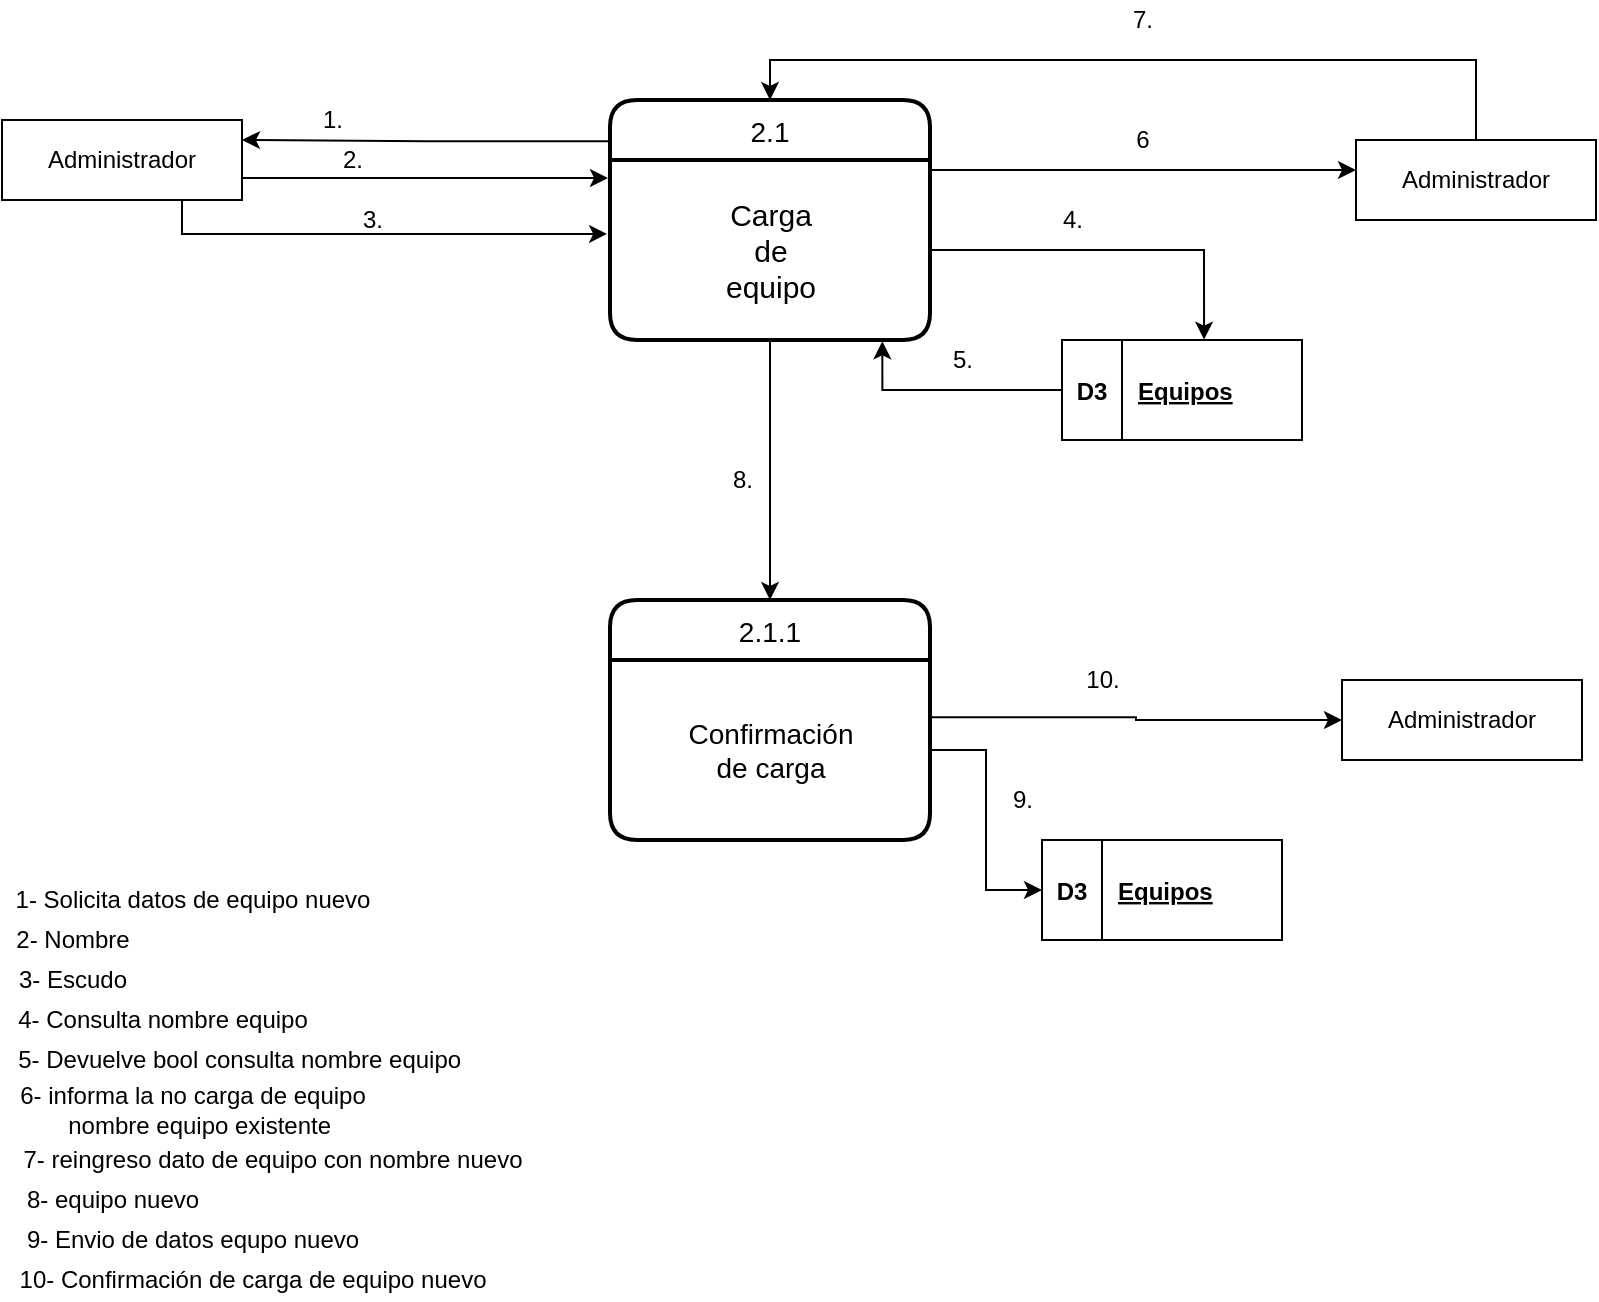<mxfile version="13.9.9" type="device"><diagram id="8Tpnx8vszjaB-hozi6k-" name="Página-1"><mxGraphModel dx="581" dy="390" grid="1" gridSize="10" guides="1" tooltips="1" connect="1" arrows="1" fold="1" page="1" pageScale="1" pageWidth="827" pageHeight="1169" math="0" shadow="0"><root><mxCell id="0"/><mxCell id="1" parent="0"/><mxCell id="dwe4UJPdWgHafnGF5yZ5-22" style="edgeStyle=orthogonalEdgeStyle;rounded=0;orthogonalLoop=1;jettySize=auto;html=1;entryX=0.5;entryY=0;entryDx=0;entryDy=0;" parent="1" source="Ja0rIcmVk5jkaV-V57XN-3" target="dwe4UJPdWgHafnGF5yZ5-20" edge="1"><mxGeometry relative="1" as="geometry"/></mxCell><mxCell id="dwe4UJPdWgHafnGF5yZ5-25" style="edgeStyle=orthogonalEdgeStyle;rounded=0;orthogonalLoop=1;jettySize=auto;html=1;exitX=0.996;exitY=0.056;exitDx=0;exitDy=0;exitPerimeter=0;" parent="1" source="dwe4UJPdWgHafnGF5yZ5-7" edge="1"><mxGeometry relative="1" as="geometry"><mxPoint x="707" y="125" as="targetPoint"/><Array as="points"><mxPoint x="707" y="125"/></Array></mxGeometry></mxCell><mxCell id="Ja0rIcmVk5jkaV-V57XN-3" value="2.1" style="swimlane;childLayout=stackLayout;horizontal=1;startSize=30;horizontalStack=0;rounded=1;fontSize=14;fontStyle=0;strokeWidth=2;resizeParent=0;resizeLast=1;shadow=0;dashed=0;align=center;" parent="1" vertex="1"><mxGeometry x="334" y="90" width="160" height="120" as="geometry"/></mxCell><mxCell id="dwe4UJPdWgHafnGF5yZ5-7" value="&lt;span style=&quot;font-size: 15px&quot;&gt;Carga &lt;br&gt;de &lt;br&gt;equipo&lt;br&gt;&lt;/span&gt;" style="text;html=1;align=center;verticalAlign=middle;resizable=0;points=[];autosize=1;" parent="Ja0rIcmVk5jkaV-V57XN-3" vertex="1"><mxGeometry y="30" width="160" height="90" as="geometry"/></mxCell><mxCell id="dwe4UJPdWgHafnGF5yZ5-1" value="" style="shape=table;startSize=0;container=1;collapsible=1;childLayout=tableLayout;fixedRows=1;rowLines=0;fontStyle=1;align=center;resizeLast=1;" parent="1" vertex="1"><mxGeometry x="560" y="210" width="120" height="50" as="geometry"/></mxCell><mxCell id="dwe4UJPdWgHafnGF5yZ5-2" value="" style="shape=partialRectangle;collapsible=0;dropTarget=0;pointerEvents=0;fillColor=none;top=0;left=0;bottom=1;right=0;points=[[0,0.5],[1,0.5]];portConstraint=eastwest;" parent="dwe4UJPdWgHafnGF5yZ5-1" vertex="1"><mxGeometry width="120" height="50" as="geometry"/></mxCell><mxCell id="dwe4UJPdWgHafnGF5yZ5-3" value="D3" style="shape=partialRectangle;connectable=0;fillColor=none;top=0;left=0;bottom=0;right=0;fontStyle=1;overflow=hidden;" parent="dwe4UJPdWgHafnGF5yZ5-2" vertex="1"><mxGeometry width="30" height="50" as="geometry"/></mxCell><mxCell id="dwe4UJPdWgHafnGF5yZ5-4" value="Equipos" style="shape=partialRectangle;connectable=0;fillColor=none;top=0;left=0;bottom=0;right=0;align=left;spacingLeft=6;fontStyle=5;overflow=hidden;" parent="dwe4UJPdWgHafnGF5yZ5-2" vertex="1"><mxGeometry x="30" width="90" height="50" as="geometry"/></mxCell><mxCell id="dwe4UJPdWgHafnGF5yZ5-9" style="edgeStyle=orthogonalEdgeStyle;rounded=0;orthogonalLoop=1;jettySize=auto;html=1;exitX=1;exitY=0.75;exitDx=0;exitDy=0;" parent="1" source="dwe4UJPdWgHafnGF5yZ5-5" edge="1"><mxGeometry relative="1" as="geometry"><mxPoint x="333" y="129" as="targetPoint"/><Array as="points"><mxPoint x="150" y="129"/></Array></mxGeometry></mxCell><mxCell id="dwe4UJPdWgHafnGF5yZ5-10" style="edgeStyle=orthogonalEdgeStyle;rounded=0;orthogonalLoop=1;jettySize=auto;html=1;exitX=0.75;exitY=1;exitDx=0;exitDy=0;entryX=-0.009;entryY=0.411;entryDx=0;entryDy=0;entryPerimeter=0;" parent="1" source="dwe4UJPdWgHafnGF5yZ5-5" target="dwe4UJPdWgHafnGF5yZ5-7" edge="1"><mxGeometry relative="1" as="geometry"><Array as="points"><mxPoint x="120" y="157"/></Array></mxGeometry></mxCell><mxCell id="dwe4UJPdWgHafnGF5yZ5-5" value="Administrador" style="rounded=0;whiteSpace=wrap;html=1;" parent="1" vertex="1"><mxGeometry x="30" y="100" width="120" height="40" as="geometry"/></mxCell><mxCell id="dwe4UJPdWgHafnGF5yZ5-6" style="edgeStyle=orthogonalEdgeStyle;rounded=0;orthogonalLoop=1;jettySize=auto;html=1;entryX=1;entryY=0.25;entryDx=0;entryDy=0;exitX=-0.004;exitY=0.172;exitDx=0;exitDy=0;exitPerimeter=0;" parent="1" source="Ja0rIcmVk5jkaV-V57XN-3" target="dwe4UJPdWgHafnGF5yZ5-5" edge="1"><mxGeometry relative="1" as="geometry"><Array as="points"><mxPoint x="242" y="111"/></Array></mxGeometry></mxCell><mxCell id="dwe4UJPdWgHafnGF5yZ5-8" value="1." style="text;html=1;align=center;verticalAlign=middle;resizable=0;points=[];autosize=1;" parent="1" vertex="1"><mxGeometry x="180" y="90" width="30" height="20" as="geometry"/></mxCell><mxCell id="dwe4UJPdWgHafnGF5yZ5-11" value="2." style="text;html=1;align=center;verticalAlign=middle;resizable=0;points=[];autosize=1;" parent="1" vertex="1"><mxGeometry x="190" y="110" width="30" height="20" as="geometry"/></mxCell><mxCell id="dwe4UJPdWgHafnGF5yZ5-12" value="3." style="text;html=1;align=center;verticalAlign=middle;resizable=0;points=[];autosize=1;" parent="1" vertex="1"><mxGeometry x="200" y="140" width="30" height="20" as="geometry"/></mxCell><mxCell id="dwe4UJPdWgHafnGF5yZ5-16" style="edgeStyle=orthogonalEdgeStyle;rounded=0;orthogonalLoop=1;jettySize=auto;html=1;entryX=0.592;entryY=-0.004;entryDx=0;entryDy=0;entryPerimeter=0;" parent="1" source="dwe4UJPdWgHafnGF5yZ5-7" target="dwe4UJPdWgHafnGF5yZ5-2" edge="1"><mxGeometry relative="1" as="geometry"/></mxCell><mxCell id="dwe4UJPdWgHafnGF5yZ5-17" style="edgeStyle=orthogonalEdgeStyle;rounded=0;orthogonalLoop=1;jettySize=auto;html=1;exitX=0;exitY=0.5;exitDx=0;exitDy=0;entryX=0.851;entryY=1.007;entryDx=0;entryDy=0;entryPerimeter=0;" parent="1" source="dwe4UJPdWgHafnGF5yZ5-2" target="dwe4UJPdWgHafnGF5yZ5-7" edge="1"><mxGeometry relative="1" as="geometry"/></mxCell><mxCell id="dwe4UJPdWgHafnGF5yZ5-18" value="4." style="text;html=1;align=center;verticalAlign=middle;resizable=0;points=[];autosize=1;" parent="1" vertex="1"><mxGeometry x="550" y="140" width="30" height="20" as="geometry"/></mxCell><mxCell id="dwe4UJPdWgHafnGF5yZ5-19" value="5." style="text;html=1;align=center;verticalAlign=middle;resizable=0;points=[];autosize=1;" parent="1" vertex="1"><mxGeometry x="495" y="210" width="30" height="20" as="geometry"/></mxCell><mxCell id="dwe4UJPdWgHafnGF5yZ5-20" value="2.1.1" style="swimlane;childLayout=stackLayout;horizontal=1;startSize=30;horizontalStack=0;rounded=1;fontSize=14;fontStyle=0;strokeWidth=2;resizeParent=0;resizeLast=1;shadow=0;dashed=0;align=center;" parent="1" vertex="1"><mxGeometry x="334" y="340" width="160" height="120" as="geometry"/></mxCell><mxCell id="dwe4UJPdWgHafnGF5yZ5-21" value="&lt;span style=&quot;font-size: 14px&quot;&gt;Confirmación&lt;br&gt;de carga&lt;br&gt;&lt;/span&gt;" style="text;html=1;align=center;verticalAlign=middle;resizable=0;points=[];autosize=1;" parent="dwe4UJPdWgHafnGF5yZ5-20" vertex="1"><mxGeometry y="30" width="160" height="90" as="geometry"/></mxCell><mxCell id="dwe4UJPdWgHafnGF5yZ5-23" value="8." style="text;html=1;align=center;verticalAlign=middle;resizable=0;points=[];autosize=1;" parent="1" vertex="1"><mxGeometry x="385" y="270" width="30" height="20" as="geometry"/></mxCell><mxCell id="MvUHF8_kmOsp-CIwKz3i-1" style="edgeStyle=orthogonalEdgeStyle;rounded=0;orthogonalLoop=1;jettySize=auto;html=1;entryX=0.5;entryY=0;entryDx=0;entryDy=0;" edge="1" parent="1" source="dwe4UJPdWgHafnGF5yZ5-24" target="Ja0rIcmVk5jkaV-V57XN-3"><mxGeometry relative="1" as="geometry"><Array as="points"><mxPoint x="767" y="70"/><mxPoint x="414" y="70"/></Array></mxGeometry></mxCell><mxCell id="dwe4UJPdWgHafnGF5yZ5-24" value="Administrador" style="rounded=0;whiteSpace=wrap;html=1;" parent="1" vertex="1"><mxGeometry x="707" y="110" width="120" height="40" as="geometry"/></mxCell><mxCell id="dwe4UJPdWgHafnGF5yZ5-27" value="6" style="text;html=1;align=center;verticalAlign=middle;resizable=0;points=[];autosize=1;" parent="1" vertex="1"><mxGeometry x="590" y="100" width="20" height="20" as="geometry"/></mxCell><mxCell id="dwe4UJPdWgHafnGF5yZ5-29" value="1- Solicita datos de equipo nuevo" style="text;html=1;align=center;verticalAlign=middle;resizable=0;points=[];autosize=1;" parent="1" vertex="1"><mxGeometry x="30" y="480" width="190" height="20" as="geometry"/></mxCell><mxCell id="dwe4UJPdWgHafnGF5yZ5-30" value="2- Nombre" style="text;html=1;align=center;verticalAlign=middle;resizable=0;points=[];autosize=1;" parent="1" vertex="1"><mxGeometry x="30" y="500" width="70" height="20" as="geometry"/></mxCell><mxCell id="dwe4UJPdWgHafnGF5yZ5-31" value="3- Escudo" style="text;html=1;align=center;verticalAlign=middle;resizable=0;points=[];autosize=1;" parent="1" vertex="1"><mxGeometry x="30" y="520" width="70" height="20" as="geometry"/></mxCell><mxCell id="dwe4UJPdWgHafnGF5yZ5-32" value="4- Consulta nombre equipo" style="text;html=1;align=center;verticalAlign=middle;resizable=0;points=[];autosize=1;" parent="1" vertex="1"><mxGeometry x="30" y="540" width="160" height="20" as="geometry"/></mxCell><mxCell id="dwe4UJPdWgHafnGF5yZ5-33" value="5- Devuelve bool consulta nombre equipo&amp;nbsp;" style="text;html=1;align=center;verticalAlign=middle;resizable=0;points=[];autosize=1;" parent="1" vertex="1"><mxGeometry x="30" y="560" width="240" height="20" as="geometry"/></mxCell><mxCell id="dwe4UJPdWgHafnGF5yZ5-34" value="6- informa la no carga de equipo&lt;br&gt;&amp;nbsp; nombre equipo existente" style="text;html=1;align=center;verticalAlign=middle;resizable=0;points=[];autosize=1;" parent="1" vertex="1"><mxGeometry x="30" y="580" width="190" height="30" as="geometry"/></mxCell><mxCell id="dwe4UJPdWgHafnGF5yZ5-36" value="8- equipo nuevo" style="text;html=1;align=center;verticalAlign=middle;resizable=0;points=[];autosize=1;" parent="1" vertex="1"><mxGeometry x="35" y="630" width="100" height="20" as="geometry"/></mxCell><mxCell id="j5yuddcAjQzKmkPwIZ-h-1" value="" style="shape=table;startSize=0;container=1;collapsible=1;childLayout=tableLayout;fixedRows=1;rowLines=0;fontStyle=1;align=center;resizeLast=1;" parent="1" vertex="1"><mxGeometry x="550" y="460" width="120" height="50" as="geometry"/></mxCell><mxCell id="j5yuddcAjQzKmkPwIZ-h-2" value="" style="shape=partialRectangle;collapsible=0;dropTarget=0;pointerEvents=0;fillColor=none;top=0;left=0;bottom=1;right=0;points=[[0,0.5],[1,0.5]];portConstraint=eastwest;" parent="j5yuddcAjQzKmkPwIZ-h-1" vertex="1"><mxGeometry width="120" height="50" as="geometry"/></mxCell><mxCell id="j5yuddcAjQzKmkPwIZ-h-3" value="D3" style="shape=partialRectangle;connectable=0;fillColor=none;top=0;left=0;bottom=0;right=0;fontStyle=1;overflow=hidden;" parent="j5yuddcAjQzKmkPwIZ-h-2" vertex="1"><mxGeometry width="30" height="50" as="geometry"/></mxCell><mxCell id="j5yuddcAjQzKmkPwIZ-h-4" value="Equipos" style="shape=partialRectangle;connectable=0;fillColor=none;top=0;left=0;bottom=0;right=0;align=left;spacingLeft=6;fontStyle=5;overflow=hidden;" parent="j5yuddcAjQzKmkPwIZ-h-2" vertex="1"><mxGeometry x="30" width="90" height="50" as="geometry"/></mxCell><mxCell id="j5yuddcAjQzKmkPwIZ-h-5" style="edgeStyle=orthogonalEdgeStyle;rounded=0;orthogonalLoop=1;jettySize=auto;html=1;" parent="1" source="dwe4UJPdWgHafnGF5yZ5-21" target="j5yuddcAjQzKmkPwIZ-h-2" edge="1"><mxGeometry relative="1" as="geometry"/></mxCell><mxCell id="j5yuddcAjQzKmkPwIZ-h-6" value="Administrador" style="rounded=0;whiteSpace=wrap;html=1;" parent="1" vertex="1"><mxGeometry x="700" y="380" width="120" height="40" as="geometry"/></mxCell><mxCell id="j5yuddcAjQzKmkPwIZ-h-7" style="edgeStyle=orthogonalEdgeStyle;rounded=0;orthogonalLoop=1;jettySize=auto;html=1;entryX=0;entryY=0.5;entryDx=0;entryDy=0;exitX=1.006;exitY=0.318;exitDx=0;exitDy=0;exitPerimeter=0;" parent="1" source="dwe4UJPdWgHafnGF5yZ5-21" target="j5yuddcAjQzKmkPwIZ-h-6" edge="1"><mxGeometry relative="1" as="geometry"/></mxCell><mxCell id="j5yuddcAjQzKmkPwIZ-h-11" value="9." style="text;html=1;align=center;verticalAlign=middle;resizable=0;points=[];autosize=1;" parent="1" vertex="1"><mxGeometry x="525" y="430" width="30" height="20" as="geometry"/></mxCell><mxCell id="j5yuddcAjQzKmkPwIZ-h-12" value="10." style="text;html=1;align=center;verticalAlign=middle;resizable=0;points=[];autosize=1;" parent="1" vertex="1"><mxGeometry x="565" y="370" width="30" height="20" as="geometry"/></mxCell><mxCell id="j5yuddcAjQzKmkPwIZ-h-13" value="9- Envio de datos equpo nuevo" style="text;html=1;align=center;verticalAlign=middle;resizable=0;points=[];autosize=1;" parent="1" vertex="1"><mxGeometry x="35" y="650" width="180" height="20" as="geometry"/></mxCell><mxCell id="j5yuddcAjQzKmkPwIZ-h-14" value="10- Confirmación de carga de equipo nuevo" style="text;html=1;align=center;verticalAlign=middle;resizable=0;points=[];autosize=1;" parent="1" vertex="1"><mxGeometry x="30" y="670" width="250" height="20" as="geometry"/></mxCell><mxCell id="MvUHF8_kmOsp-CIwKz3i-2" value="7." style="text;html=1;align=center;verticalAlign=middle;resizable=0;points=[];autosize=1;" vertex="1" parent="1"><mxGeometry x="585" y="40" width="30" height="20" as="geometry"/></mxCell><mxCell id="MvUHF8_kmOsp-CIwKz3i-3" value="7- reingreso dato de equipo con nombre nuevo" style="text;html=1;align=center;verticalAlign=middle;resizable=0;points=[];autosize=1;" vertex="1" parent="1"><mxGeometry x="30" y="610" width="270" height="20" as="geometry"/></mxCell></root></mxGraphModel></diagram></mxfile>